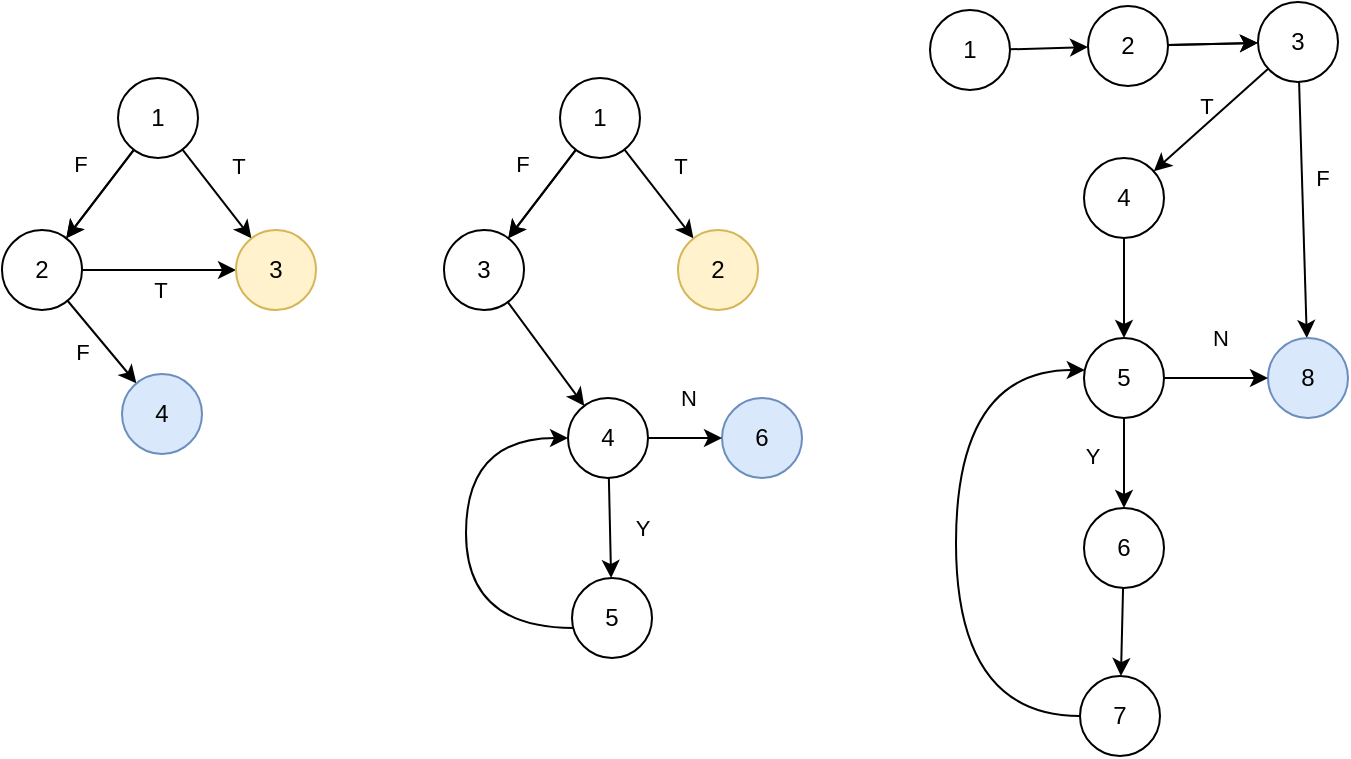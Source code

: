 <mxfile version="20.0.4" type="device"><diagram id="YreHP9gJvpG0z3kQ4PQK" name="第 1 页"><mxGraphModel dx="477" dy="577" grid="0" gridSize="10" guides="1" tooltips="1" connect="1" arrows="1" fold="1" page="0" pageScale="1" pageWidth="827" pageHeight="1169" math="0" shadow="0"><root><mxCell id="0"/><mxCell id="1" parent="0"/><mxCell id="LDwRigYAyi19dQIez8-R-3" value="" style="rounded=0;orthogonalLoop=1;jettySize=auto;html=1;" parent="1" source="LDwRigYAyi19dQIez8-R-1" target="LDwRigYAyi19dQIez8-R-2" edge="1"><mxGeometry relative="1" as="geometry"/></mxCell><mxCell id="LDwRigYAyi19dQIez8-R-4" value="F" style="edgeStyle=none;rounded=0;orthogonalLoop=1;jettySize=auto;html=1;" parent="1" source="LDwRigYAyi19dQIez8-R-1" target="LDwRigYAyi19dQIez8-R-2" edge="1"><mxGeometry x="-0.186" y="-17" relative="1" as="geometry"><mxPoint as="offset"/></mxGeometry></mxCell><mxCell id="LDwRigYAyi19dQIez8-R-6" value="T" style="edgeStyle=none;rounded=0;orthogonalLoop=1;jettySize=auto;html=1;" parent="1" source="LDwRigYAyi19dQIez8-R-1" target="LDwRigYAyi19dQIez8-R-5" edge="1"><mxGeometry x="-0.186" y="17" relative="1" as="geometry"><mxPoint as="offset"/></mxGeometry></mxCell><mxCell id="LDwRigYAyi19dQIez8-R-1" value="1" style="ellipse;whiteSpace=wrap;html=1;" parent="1" vertex="1"><mxGeometry x="158" y="74" width="40" height="40" as="geometry"/></mxCell><mxCell id="LDwRigYAyi19dQIez8-R-9" value="F" style="edgeStyle=none;rounded=0;orthogonalLoop=1;jettySize=auto;html=1;" parent="1" source="LDwRigYAyi19dQIez8-R-2" target="LDwRigYAyi19dQIez8-R-8" edge="1"><mxGeometry x="-0.104" y="-11" relative="1" as="geometry"><mxPoint as="offset"/></mxGeometry></mxCell><mxCell id="LDwRigYAyi19dQIez8-R-11" value="T" style="edgeStyle=none;rounded=0;orthogonalLoop=1;jettySize=auto;html=1;exitX=1;exitY=0.5;exitDx=0;exitDy=0;" parent="1" source="LDwRigYAyi19dQIez8-R-2" target="LDwRigYAyi19dQIez8-R-5" edge="1"><mxGeometry y="-10" relative="1" as="geometry"><mxPoint as="offset"/></mxGeometry></mxCell><mxCell id="LDwRigYAyi19dQIez8-R-2" value="2" style="ellipse;whiteSpace=wrap;html=1;" parent="1" vertex="1"><mxGeometry x="100" y="150" width="40" height="40" as="geometry"/></mxCell><mxCell id="LDwRigYAyi19dQIez8-R-5" value="3" style="ellipse;whiteSpace=wrap;html=1;fillColor=#fff2cc;strokeColor=#d6b656;" parent="1" vertex="1"><mxGeometry x="217" y="150" width="40" height="40" as="geometry"/></mxCell><mxCell id="LDwRigYAyi19dQIez8-R-8" value="4" style="ellipse;whiteSpace=wrap;html=1;fillColor=#dae8fc;strokeColor=#6c8ebf;" parent="1" vertex="1"><mxGeometry x="160" y="222" width="40" height="40" as="geometry"/></mxCell><mxCell id="GSI-dmTD2QCiU_FYAfUV-1" value="" style="rounded=0;orthogonalLoop=1;jettySize=auto;html=1;" edge="1" parent="1" source="GSI-dmTD2QCiU_FYAfUV-4" target="GSI-dmTD2QCiU_FYAfUV-7"><mxGeometry relative="1" as="geometry"/></mxCell><mxCell id="GSI-dmTD2QCiU_FYAfUV-2" value="F" style="edgeStyle=none;rounded=0;orthogonalLoop=1;jettySize=auto;html=1;" edge="1" parent="1" source="GSI-dmTD2QCiU_FYAfUV-4" target="GSI-dmTD2QCiU_FYAfUV-7"><mxGeometry x="-0.186" y="-17" relative="1" as="geometry"><mxPoint as="offset"/></mxGeometry></mxCell><mxCell id="GSI-dmTD2QCiU_FYAfUV-3" value="T" style="edgeStyle=none;rounded=0;orthogonalLoop=1;jettySize=auto;html=1;" edge="1" parent="1" source="GSI-dmTD2QCiU_FYAfUV-4" target="GSI-dmTD2QCiU_FYAfUV-8"><mxGeometry x="-0.186" y="17" relative="1" as="geometry"><mxPoint as="offset"/></mxGeometry></mxCell><mxCell id="GSI-dmTD2QCiU_FYAfUV-4" value="1" style="ellipse;whiteSpace=wrap;html=1;" vertex="1" parent="1"><mxGeometry x="379" y="74" width="40" height="40" as="geometry"/></mxCell><mxCell id="GSI-dmTD2QCiU_FYAfUV-12" value="" style="rounded=0;orthogonalLoop=1;jettySize=auto;html=1;" edge="1" parent="1" source="GSI-dmTD2QCiU_FYAfUV-7" target="GSI-dmTD2QCiU_FYAfUV-11"><mxGeometry relative="1" as="geometry"/></mxCell><mxCell id="GSI-dmTD2QCiU_FYAfUV-7" value="3" style="ellipse;whiteSpace=wrap;html=1;" vertex="1" parent="1"><mxGeometry x="321" y="150" width="40" height="40" as="geometry"/></mxCell><mxCell id="GSI-dmTD2QCiU_FYAfUV-8" value="2" style="ellipse;whiteSpace=wrap;html=1;fillColor=#fff2cc;strokeColor=#d6b656;" vertex="1" parent="1"><mxGeometry x="438" y="150" width="40" height="40" as="geometry"/></mxCell><mxCell id="GSI-dmTD2QCiU_FYAfUV-10" value="6" style="ellipse;whiteSpace=wrap;html=1;fillColor=#dae8fc;strokeColor=#6c8ebf;" vertex="1" parent="1"><mxGeometry x="460" y="234" width="40" height="40" as="geometry"/></mxCell><mxCell id="GSI-dmTD2QCiU_FYAfUV-14" value="Y" style="edgeStyle=none;rounded=0;orthogonalLoop=1;jettySize=auto;html=1;" edge="1" parent="1" source="GSI-dmTD2QCiU_FYAfUV-11" target="GSI-dmTD2QCiU_FYAfUV-13"><mxGeometry x="0.016" y="16" relative="1" as="geometry"><mxPoint as="offset"/></mxGeometry></mxCell><mxCell id="GSI-dmTD2QCiU_FYAfUV-11" value="4" style="ellipse;whiteSpace=wrap;html=1;" vertex="1" parent="1"><mxGeometry x="383" y="234" width="40" height="40" as="geometry"/></mxCell><mxCell id="GSI-dmTD2QCiU_FYAfUV-15" style="edgeStyle=orthogonalEdgeStyle;rounded=0;orthogonalLoop=1;jettySize=auto;html=1;entryX=0;entryY=0.5;entryDx=0;entryDy=0;curved=1;" edge="1" parent="1" source="GSI-dmTD2QCiU_FYAfUV-13" target="GSI-dmTD2QCiU_FYAfUV-11"><mxGeometry relative="1" as="geometry"><Array as="points"><mxPoint x="332" y="349"/><mxPoint x="332" y="254"/></Array></mxGeometry></mxCell><mxCell id="GSI-dmTD2QCiU_FYAfUV-18" value="N" style="rounded=0;orthogonalLoop=1;jettySize=auto;html=1;" edge="1" parent="1" source="GSI-dmTD2QCiU_FYAfUV-11" target="GSI-dmTD2QCiU_FYAfUV-10"><mxGeometry x="0.081" y="20" relative="1" as="geometry"><mxPoint as="offset"/></mxGeometry></mxCell><mxCell id="GSI-dmTD2QCiU_FYAfUV-13" value="5" style="ellipse;whiteSpace=wrap;html=1;" vertex="1" parent="1"><mxGeometry x="385" y="324" width="40" height="40" as="geometry"/></mxCell><mxCell id="GSI-dmTD2QCiU_FYAfUV-19" value="" style="rounded=0;orthogonalLoop=1;jettySize=auto;html=1;" edge="1" parent="1" source="GSI-dmTD2QCiU_FYAfUV-22" target="GSI-dmTD2QCiU_FYAfUV-24"><mxGeometry relative="1" as="geometry"/></mxCell><mxCell id="GSI-dmTD2QCiU_FYAfUV-20" value="T" style="edgeStyle=none;rounded=0;orthogonalLoop=1;jettySize=auto;html=1;" edge="1" parent="1" source="GSI-dmTD2QCiU_FYAfUV-22" target="GSI-dmTD2QCiU_FYAfUV-24"><mxGeometry x="-0.188" y="-31" relative="1" as="geometry"><mxPoint as="offset"/></mxGeometry></mxCell><mxCell id="GSI-dmTD2QCiU_FYAfUV-35" value="F" style="edgeStyle=none;rounded=0;orthogonalLoop=1;jettySize=auto;html=1;" edge="1" parent="1" source="GSI-dmTD2QCiU_FYAfUV-24" target="GSI-dmTD2QCiU_FYAfUV-26"><mxGeometry x="-0.25" y="10" relative="1" as="geometry"><mxPoint as="offset"/></mxGeometry></mxCell><mxCell id="GSI-dmTD2QCiU_FYAfUV-22" value="2" style="ellipse;whiteSpace=wrap;html=1;" vertex="1" parent="1"><mxGeometry x="643" y="38" width="40" height="40" as="geometry"/></mxCell><mxCell id="GSI-dmTD2QCiU_FYAfUV-23" value="" style="rounded=0;orthogonalLoop=1;jettySize=auto;html=1;" edge="1" parent="1" source="GSI-dmTD2QCiU_FYAfUV-24" target="GSI-dmTD2QCiU_FYAfUV-28"><mxGeometry relative="1" as="geometry"/></mxCell><mxCell id="GSI-dmTD2QCiU_FYAfUV-24" value="3" style="ellipse;whiteSpace=wrap;html=1;" vertex="1" parent="1"><mxGeometry x="728" y="36" width="40" height="40" as="geometry"/></mxCell><mxCell id="GSI-dmTD2QCiU_FYAfUV-26" value="8" style="ellipse;whiteSpace=wrap;html=1;fillColor=#dae8fc;strokeColor=#6c8ebf;" vertex="1" parent="1"><mxGeometry x="733" y="204" width="40" height="40" as="geometry"/></mxCell><mxCell id="GSI-dmTD2QCiU_FYAfUV-27" value="" style="edgeStyle=none;rounded=0;orthogonalLoop=1;jettySize=auto;html=1;" edge="1" parent="1" source="GSI-dmTD2QCiU_FYAfUV-28" target="GSI-dmTD2QCiU_FYAfUV-31"><mxGeometry x="0.016" y="16" relative="1" as="geometry"><mxPoint as="offset"/></mxGeometry></mxCell><mxCell id="GSI-dmTD2QCiU_FYAfUV-28" value="4" style="ellipse;whiteSpace=wrap;html=1;" vertex="1" parent="1"><mxGeometry x="641" y="114" width="40" height="40" as="geometry"/></mxCell><mxCell id="GSI-dmTD2QCiU_FYAfUV-30" value="N" style="rounded=0;orthogonalLoop=1;jettySize=auto;html=1;" edge="1" parent="1" source="GSI-dmTD2QCiU_FYAfUV-31" target="GSI-dmTD2QCiU_FYAfUV-26"><mxGeometry x="0.081" y="20" relative="1" as="geometry"><mxPoint as="offset"/></mxGeometry></mxCell><mxCell id="GSI-dmTD2QCiU_FYAfUV-37" value="Y" style="edgeStyle=none;rounded=0;orthogonalLoop=1;jettySize=auto;html=1;" edge="1" parent="1" source="GSI-dmTD2QCiU_FYAfUV-31" target="GSI-dmTD2QCiU_FYAfUV-36"><mxGeometry x="-0.156" y="-16" relative="1" as="geometry"><mxPoint as="offset"/></mxGeometry></mxCell><mxCell id="GSI-dmTD2QCiU_FYAfUV-31" value="5" style="ellipse;whiteSpace=wrap;html=1;" vertex="1" parent="1"><mxGeometry x="641" y="204" width="40" height="40" as="geometry"/></mxCell><mxCell id="GSI-dmTD2QCiU_FYAfUV-34" style="edgeStyle=none;rounded=0;orthogonalLoop=1;jettySize=auto;html=1;" edge="1" parent="1" source="GSI-dmTD2QCiU_FYAfUV-32" target="GSI-dmTD2QCiU_FYAfUV-22"><mxGeometry relative="1" as="geometry"/></mxCell><mxCell id="GSI-dmTD2QCiU_FYAfUV-32" value="1" style="ellipse;whiteSpace=wrap;html=1;" vertex="1" parent="1"><mxGeometry x="564" y="40" width="40" height="40" as="geometry"/></mxCell><mxCell id="GSI-dmTD2QCiU_FYAfUV-39" value="" style="edgeStyle=none;rounded=0;orthogonalLoop=1;jettySize=auto;html=1;" edge="1" parent="1" source="GSI-dmTD2QCiU_FYAfUV-36" target="GSI-dmTD2QCiU_FYAfUV-38"><mxGeometry relative="1" as="geometry"/></mxCell><mxCell id="GSI-dmTD2QCiU_FYAfUV-36" value="6" style="ellipse;whiteSpace=wrap;html=1;" vertex="1" parent="1"><mxGeometry x="641" y="289" width="40" height="40" as="geometry"/></mxCell><mxCell id="GSI-dmTD2QCiU_FYAfUV-40" style="edgeStyle=orthogonalEdgeStyle;rounded=0;orthogonalLoop=1;jettySize=auto;html=1;exitX=0;exitY=0.5;exitDx=0;exitDy=0;curved=1;" edge="1" parent="1" source="GSI-dmTD2QCiU_FYAfUV-38" target="GSI-dmTD2QCiU_FYAfUV-31"><mxGeometry relative="1" as="geometry"><Array as="points"><mxPoint x="577" y="393"/><mxPoint x="577" y="220"/></Array></mxGeometry></mxCell><mxCell id="GSI-dmTD2QCiU_FYAfUV-38" value="7" style="ellipse;whiteSpace=wrap;html=1;" vertex="1" parent="1"><mxGeometry x="639" y="373" width="40" height="40" as="geometry"/></mxCell></root></mxGraphModel></diagram></mxfile>